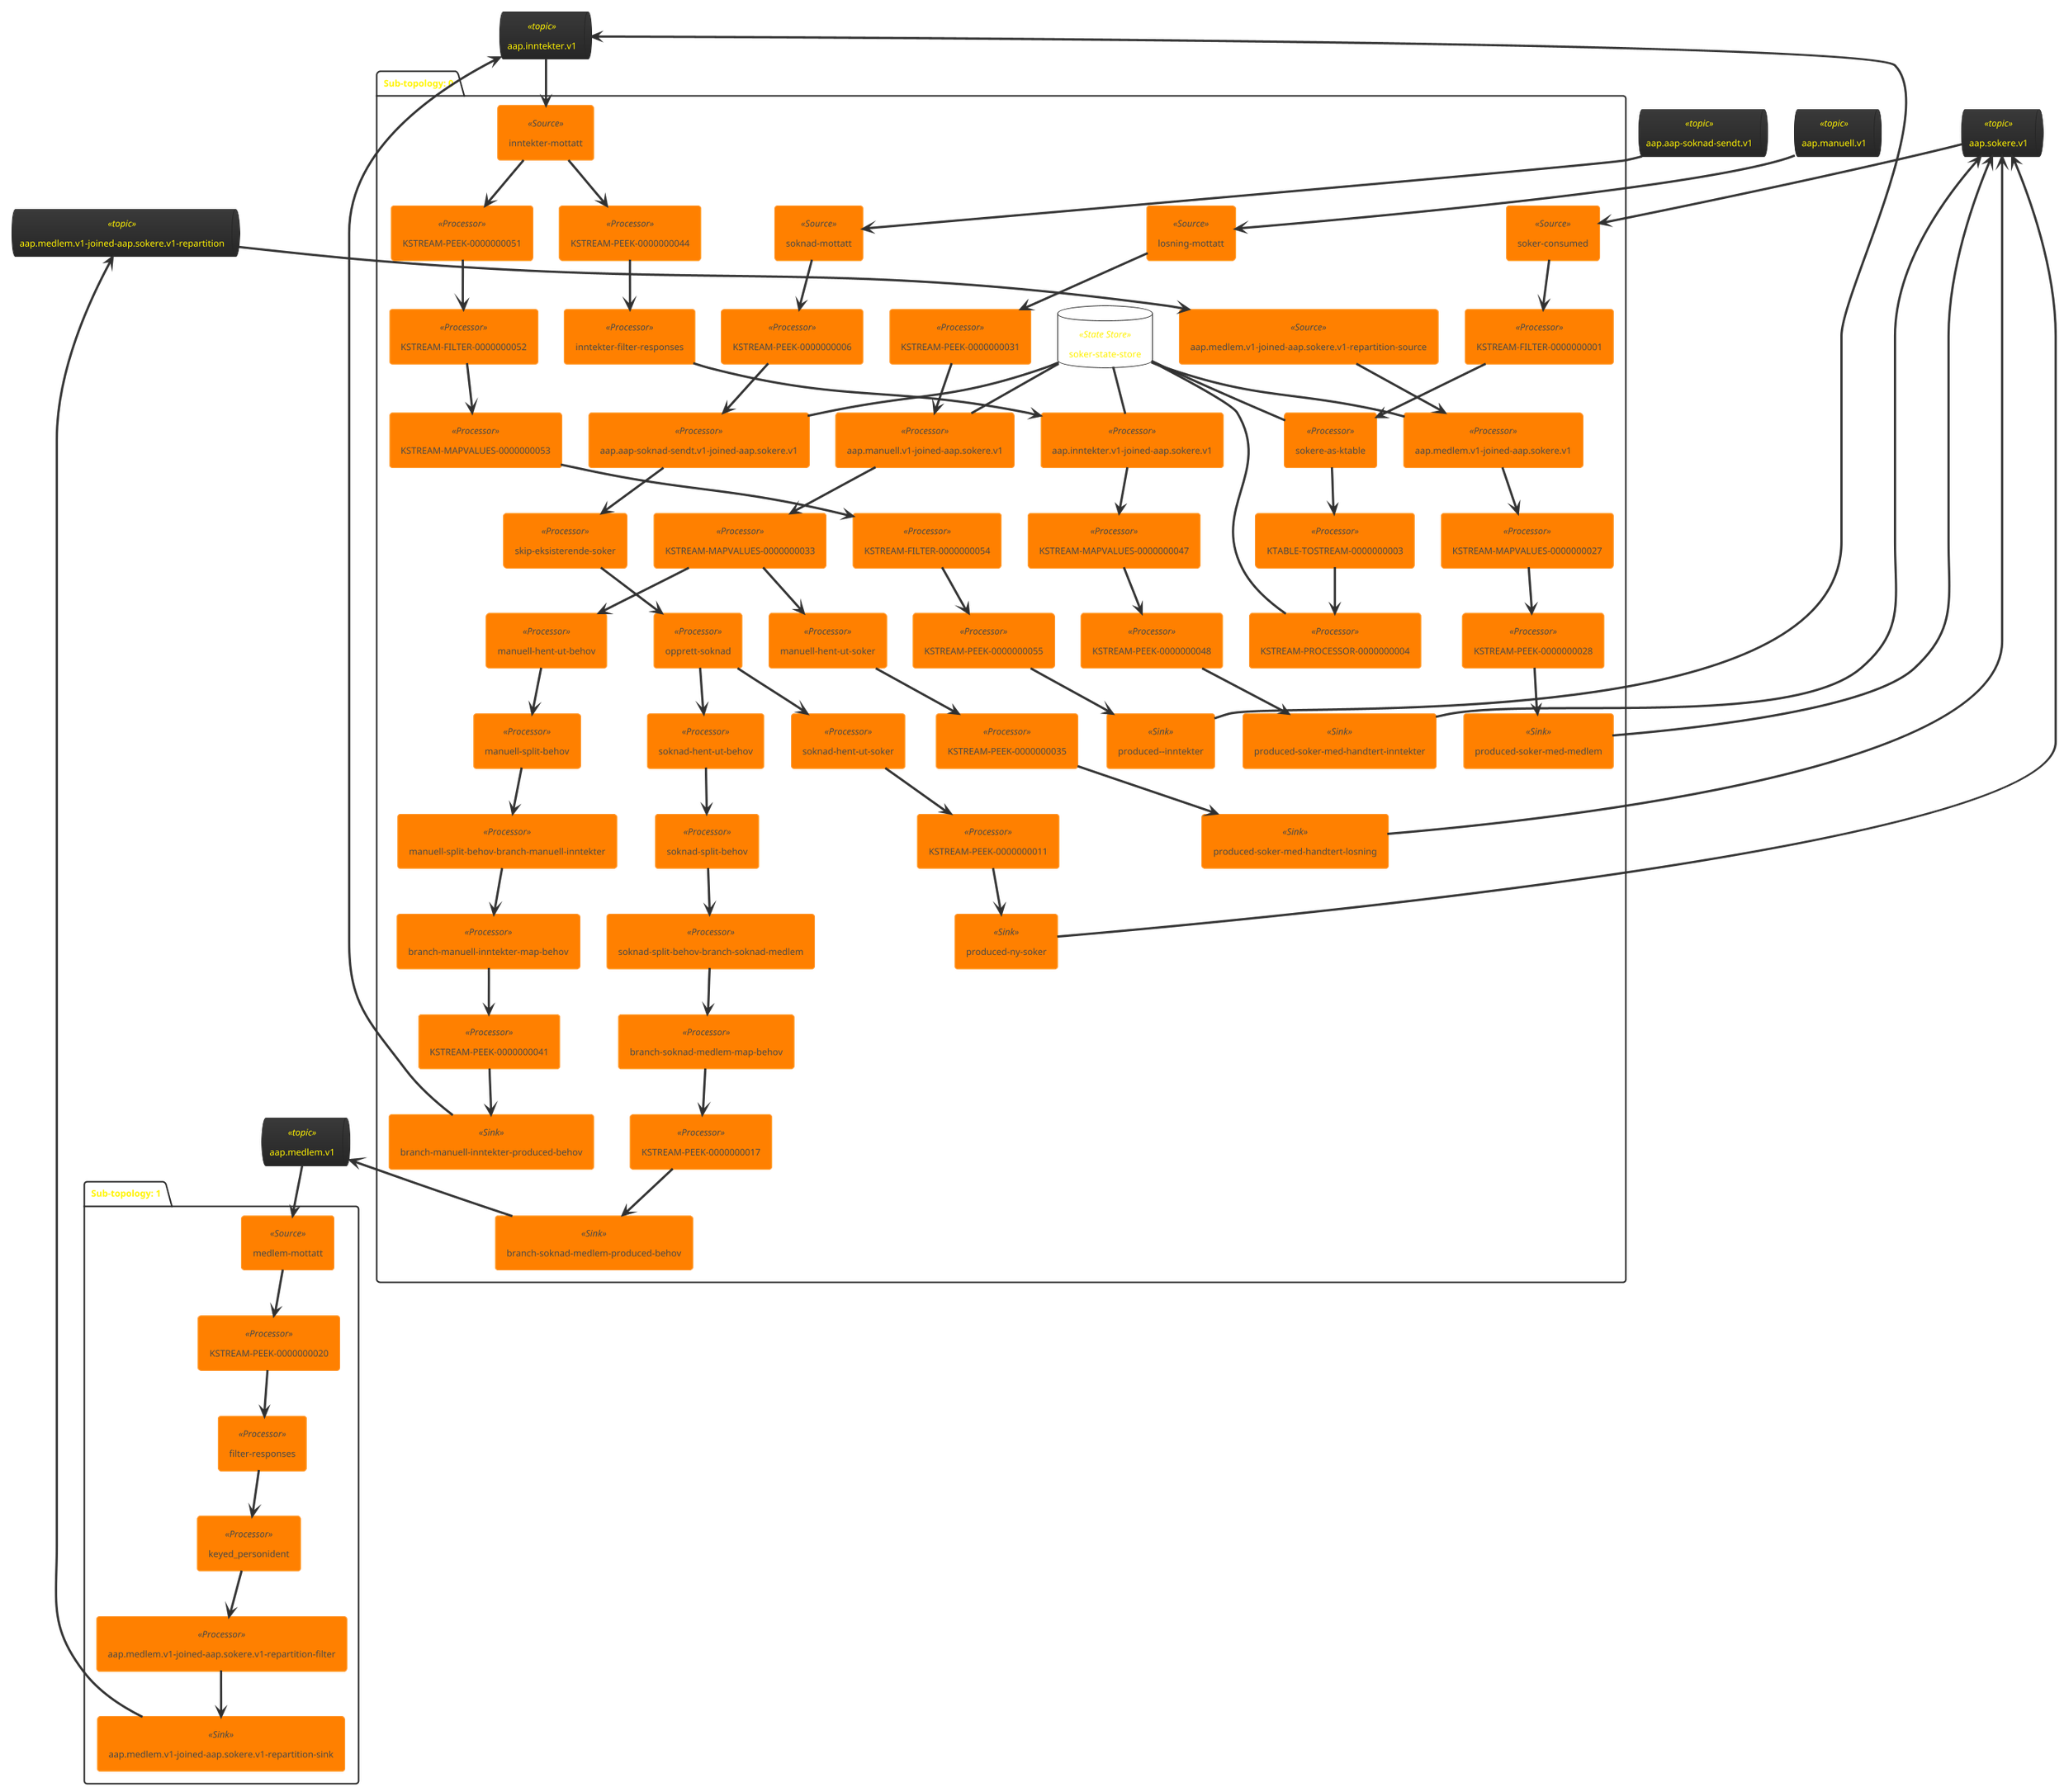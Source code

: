 @startuml
!theme black-knight
queue "aap.inntekter.v1" <<topic>> as aap_inntekter_v1
queue "aap.medlem.v1" <<topic>> as aap_medlem_v1
queue "aap.sokere.v1" <<topic>> as aap_sokere_v1
queue "aap.aap-soknad-sendt.v1" <<topic>> as aap_aap_soknad_sendt_v1
queue "aap.manuell.v1" <<topic>> as aap_manuell_v1
queue "aap.medlem.v1-joined-aap.sokere.v1-repartition" <<topic>> as aap_medlem_v1_joined_aap_sokere_v1_repartition
package "Sub-topology: 0" {
	database "soker-state-store" <<State Store>> as soker_state_store
	agent "soknad-mottatt" <<Source>> as soknad_mottatt
	agent "KSTREAM-PEEK-0000000006" <<Processor>> as KSTREAM_PEEK_0000000006
	agent "inntekter-mottatt" <<Source>> as inntekter_mottatt
	agent "losning-mottatt" <<Source>> as losning_mottatt
	agent "KSTREAM-PEEK-0000000031" <<Processor>> as KSTREAM_PEEK_0000000031
	agent "aap.aap-soknad-sendt.v1-joined-aap.sokere.v1" <<Processor>> as aap_aap_soknad_sendt_v1_joined_aap_sokere_v1
	agent "aap.manuell.v1-joined-aap.sokere.v1" <<Processor>> as aap_manuell_v1_joined_aap_sokere_v1
	agent "skip-eksisterende-soker" <<Processor>> as skip_eksisterende_soker
	agent "KSTREAM-MAPVALUES-0000000033" <<Processor>> as KSTREAM_MAPVALUES_0000000033
	agent "opprett-soknad" <<Processor>> as opprett_soknad
	agent "KSTREAM-PEEK-0000000044" <<Processor>> as KSTREAM_PEEK_0000000044
	agent "KSTREAM-PEEK-0000000051" <<Processor>> as KSTREAM_PEEK_0000000051
	agent "manuell-hent-ut-behov" <<Processor>> as manuell_hent_ut_behov
	agent "soknad-hent-ut-behov" <<Processor>> as soknad_hent_ut_behov
	agent "KSTREAM-FILTER-0000000052" <<Processor>> as KSTREAM_FILTER_0000000052
	agent "aap.medlem.v1-joined-aap.sokere.v1-repartition-source" <<Source>> as aap_medlem_v1_joined_aap_sokere_v1_repartition_source
	agent "inntekter-filter-responses" <<Processor>> as inntekter_filter_responses
	agent "manuell-split-behov" <<Processor>> as manuell_split_behov
	agent "soker-consumed" <<Source>> as soker_consumed
	agent "soknad-split-behov" <<Processor>> as soknad_split_behov
	agent "KSTREAM-FILTER-0000000001" <<Processor>> as KSTREAM_FILTER_0000000001
	agent "KSTREAM-MAPVALUES-0000000053" <<Processor>> as KSTREAM_MAPVALUES_0000000053
	agent "aap.inntekter.v1-joined-aap.sokere.v1" <<Processor>> as aap_inntekter_v1_joined_aap_sokere_v1
	agent "aap.medlem.v1-joined-aap.sokere.v1" <<Processor>> as aap_medlem_v1_joined_aap_sokere_v1
	agent "manuell-split-behov-branch-manuell-inntekter" <<Processor>> as manuell_split_behov_branch_manuell_inntekter
	agent "soknad-split-behov-branch-soknad-medlem" <<Processor>> as soknad_split_behov_branch_soknad_medlem
	agent "KSTREAM-FILTER-0000000054" <<Processor>> as KSTREAM_FILTER_0000000054
	agent "KSTREAM-MAPVALUES-0000000027" <<Processor>> as KSTREAM_MAPVALUES_0000000027
	agent "KSTREAM-MAPVALUES-0000000047" <<Processor>> as KSTREAM_MAPVALUES_0000000047
	agent "branch-manuell-inntekter-map-behov" <<Processor>> as branch_manuell_inntekter_map_behov
	agent "branch-soknad-medlem-map-behov" <<Processor>> as branch_soknad_medlem_map_behov
	agent "manuell-hent-ut-soker" <<Processor>> as manuell_hent_ut_soker
	agent "sokere-as-ktable" <<Processor>> as sokere_as_ktable
	agent "soknad-hent-ut-soker" <<Processor>> as soknad_hent_ut_soker
	agent "KSTREAM-PEEK-0000000011" <<Processor>> as KSTREAM_PEEK_0000000011
	agent "KSTREAM-PEEK-0000000017" <<Processor>> as KSTREAM_PEEK_0000000017
	agent "KSTREAM-PEEK-0000000028" <<Processor>> as KSTREAM_PEEK_0000000028
	agent "KSTREAM-PEEK-0000000035" <<Processor>> as KSTREAM_PEEK_0000000035
	agent "KSTREAM-PEEK-0000000041" <<Processor>> as KSTREAM_PEEK_0000000041
	agent "KSTREAM-PEEK-0000000048" <<Processor>> as KSTREAM_PEEK_0000000048
	agent "KSTREAM-PEEK-0000000055" <<Processor>> as KSTREAM_PEEK_0000000055
	agent "KTABLE-TOSTREAM-0000000003" <<Processor>> as KTABLE_TOSTREAM_0000000003
	agent "KSTREAM-PROCESSOR-0000000004" <<Processor>> as KSTREAM_PROCESSOR_0000000004
	agent "branch-manuell-inntekter-produced-behov" <<Sink>> as branch_manuell_inntekter_produced_behov
	agent "branch-soknad-medlem-produced-behov" <<Sink>> as branch_soknad_medlem_produced_behov
	agent "produced--inntekter" <<Sink>> as produced__inntekter
	agent "produced-ny-soker" <<Sink>> as produced_ny_soker
	agent "produced-soker-med-handtert-inntekter" <<Sink>> as produced_soker_med_handtert_inntekter
	agent "produced-soker-med-handtert-losning" <<Sink>> as produced_soker_med_handtert_losning
	agent "produced-soker-med-medlem" <<Sink>> as produced_soker_med_medlem
	aap_aap_soknad_sendt_v1 --> soknad_mottatt
	aap_inntekter_v1 --> inntekter_mottatt
	aap_manuell_v1 --> losning_mottatt
	soker_state_store -- aap_aap_soknad_sendt_v1_joined_aap_sokere_v1
	soker_state_store -- aap_manuell_v1_joined_aap_sokere_v1
	aap_medlem_v1_joined_aap_sokere_v1_repartition --> aap_medlem_v1_joined_aap_sokere_v1_repartition_source
	aap_sokere_v1 --> soker_consumed
	soker_state_store -- aap_inntekter_v1_joined_aap_sokere_v1
	soker_state_store -- aap_medlem_v1_joined_aap_sokere_v1
	soker_state_store -- sokere_as_ktable
	soker_state_store -- KSTREAM_PROCESSOR_0000000004
	aap_inntekter_v1 <-- branch_manuell_inntekter_produced_behov
	aap_medlem_v1 <-- branch_soknad_medlem_produced_behov
	aap_inntekter_v1 <-- produced__inntekter
	aap_sokere_v1 <-- produced_ny_soker
	aap_sokere_v1 <-- produced_soker_med_handtert_inntekter
	aap_sokere_v1 <-- produced_soker_med_handtert_losning
	aap_sokere_v1 <-- produced_soker_med_medlem
	soknad_mottatt --> KSTREAM_PEEK_0000000006
	KSTREAM_PEEK_0000000006 --> aap_aap_soknad_sendt_v1_joined_aap_sokere_v1
	inntekter_mottatt --> KSTREAM_PEEK_0000000044
	inntekter_mottatt --> KSTREAM_PEEK_0000000051
	losning_mottatt --> KSTREAM_PEEK_0000000031
	KSTREAM_PEEK_0000000031 --> aap_manuell_v1_joined_aap_sokere_v1
	aap_aap_soknad_sendt_v1_joined_aap_sokere_v1 --> skip_eksisterende_soker
	aap_manuell_v1_joined_aap_sokere_v1 --> KSTREAM_MAPVALUES_0000000033
	skip_eksisterende_soker --> opprett_soknad
	KSTREAM_MAPVALUES_0000000033 --> manuell_hent_ut_behov
	KSTREAM_MAPVALUES_0000000033 --> manuell_hent_ut_soker
	opprett_soknad --> soknad_hent_ut_behov
	opprett_soknad --> soknad_hent_ut_soker
	KSTREAM_PEEK_0000000044 --> inntekter_filter_responses
	KSTREAM_PEEK_0000000051 --> KSTREAM_FILTER_0000000052
	manuell_hent_ut_behov --> manuell_split_behov
	soknad_hent_ut_behov --> soknad_split_behov
	KSTREAM_FILTER_0000000052 --> KSTREAM_MAPVALUES_0000000053
	aap_medlem_v1_joined_aap_sokere_v1_repartition_source --> aap_medlem_v1_joined_aap_sokere_v1
	inntekter_filter_responses --> aap_inntekter_v1_joined_aap_sokere_v1
	manuell_split_behov --> manuell_split_behov_branch_manuell_inntekter
	soker_consumed --> KSTREAM_FILTER_0000000001
	soknad_split_behov --> soknad_split_behov_branch_soknad_medlem
	KSTREAM_FILTER_0000000001 --> sokere_as_ktable
	KSTREAM_MAPVALUES_0000000053 --> KSTREAM_FILTER_0000000054
	aap_inntekter_v1_joined_aap_sokere_v1 --> KSTREAM_MAPVALUES_0000000047
	aap_medlem_v1_joined_aap_sokere_v1 --> KSTREAM_MAPVALUES_0000000027
	manuell_split_behov_branch_manuell_inntekter --> branch_manuell_inntekter_map_behov
	soknad_split_behov_branch_soknad_medlem --> branch_soknad_medlem_map_behov
	KSTREAM_FILTER_0000000054 --> KSTREAM_PEEK_0000000055
	KSTREAM_MAPVALUES_0000000027 --> KSTREAM_PEEK_0000000028
	KSTREAM_MAPVALUES_0000000047 --> KSTREAM_PEEK_0000000048
	branch_manuell_inntekter_map_behov --> KSTREAM_PEEK_0000000041
	branch_soknad_medlem_map_behov --> KSTREAM_PEEK_0000000017
	manuell_hent_ut_soker --> KSTREAM_PEEK_0000000035
	sokere_as_ktable --> KTABLE_TOSTREAM_0000000003
	soknad_hent_ut_soker --> KSTREAM_PEEK_0000000011
	KSTREAM_PEEK_0000000011 --> produced_ny_soker
	KSTREAM_PEEK_0000000017 --> branch_soknad_medlem_produced_behov
	KSTREAM_PEEK_0000000028 --> produced_soker_med_medlem
	KSTREAM_PEEK_0000000035 --> produced_soker_med_handtert_losning
	KSTREAM_PEEK_0000000041 --> branch_manuell_inntekter_produced_behov
	KSTREAM_PEEK_0000000048 --> produced_soker_med_handtert_inntekter
	KSTREAM_PEEK_0000000055 --> produced__inntekter
	KTABLE_TOSTREAM_0000000003 --> KSTREAM_PROCESSOR_0000000004
}
package "Sub-topology: 1" {
	agent "medlem-mottatt" <<Source>> as medlem_mottatt
	agent "KSTREAM-PEEK-0000000020" <<Processor>> as KSTREAM_PEEK_0000000020
	agent "filter-responses" <<Processor>> as filter_responses
	agent "keyed_personident" <<Processor>> as keyed_personident
	agent "aap.medlem.v1-joined-aap.sokere.v1-repartition-filter" <<Processor>> as aap_medlem_v1_joined_aap_sokere_v1_repartition_filter
	agent "aap.medlem.v1-joined-aap.sokere.v1-repartition-sink" <<Sink>> as aap_medlem_v1_joined_aap_sokere_v1_repartition_sink
	aap_medlem_v1 --> medlem_mottatt
	aap_medlem_v1_joined_aap_sokere_v1_repartition <-- aap_medlem_v1_joined_aap_sokere_v1_repartition_sink
	medlem_mottatt --> KSTREAM_PEEK_0000000020
	KSTREAM_PEEK_0000000020 --> filter_responses
	filter_responses --> keyed_personident
	keyed_personident --> aap_medlem_v1_joined_aap_sokere_v1_repartition_filter
	aap_medlem_v1_joined_aap_sokere_v1_repartition_filter --> aap_medlem_v1_joined_aap_sokere_v1_repartition_sink
}
@enduml